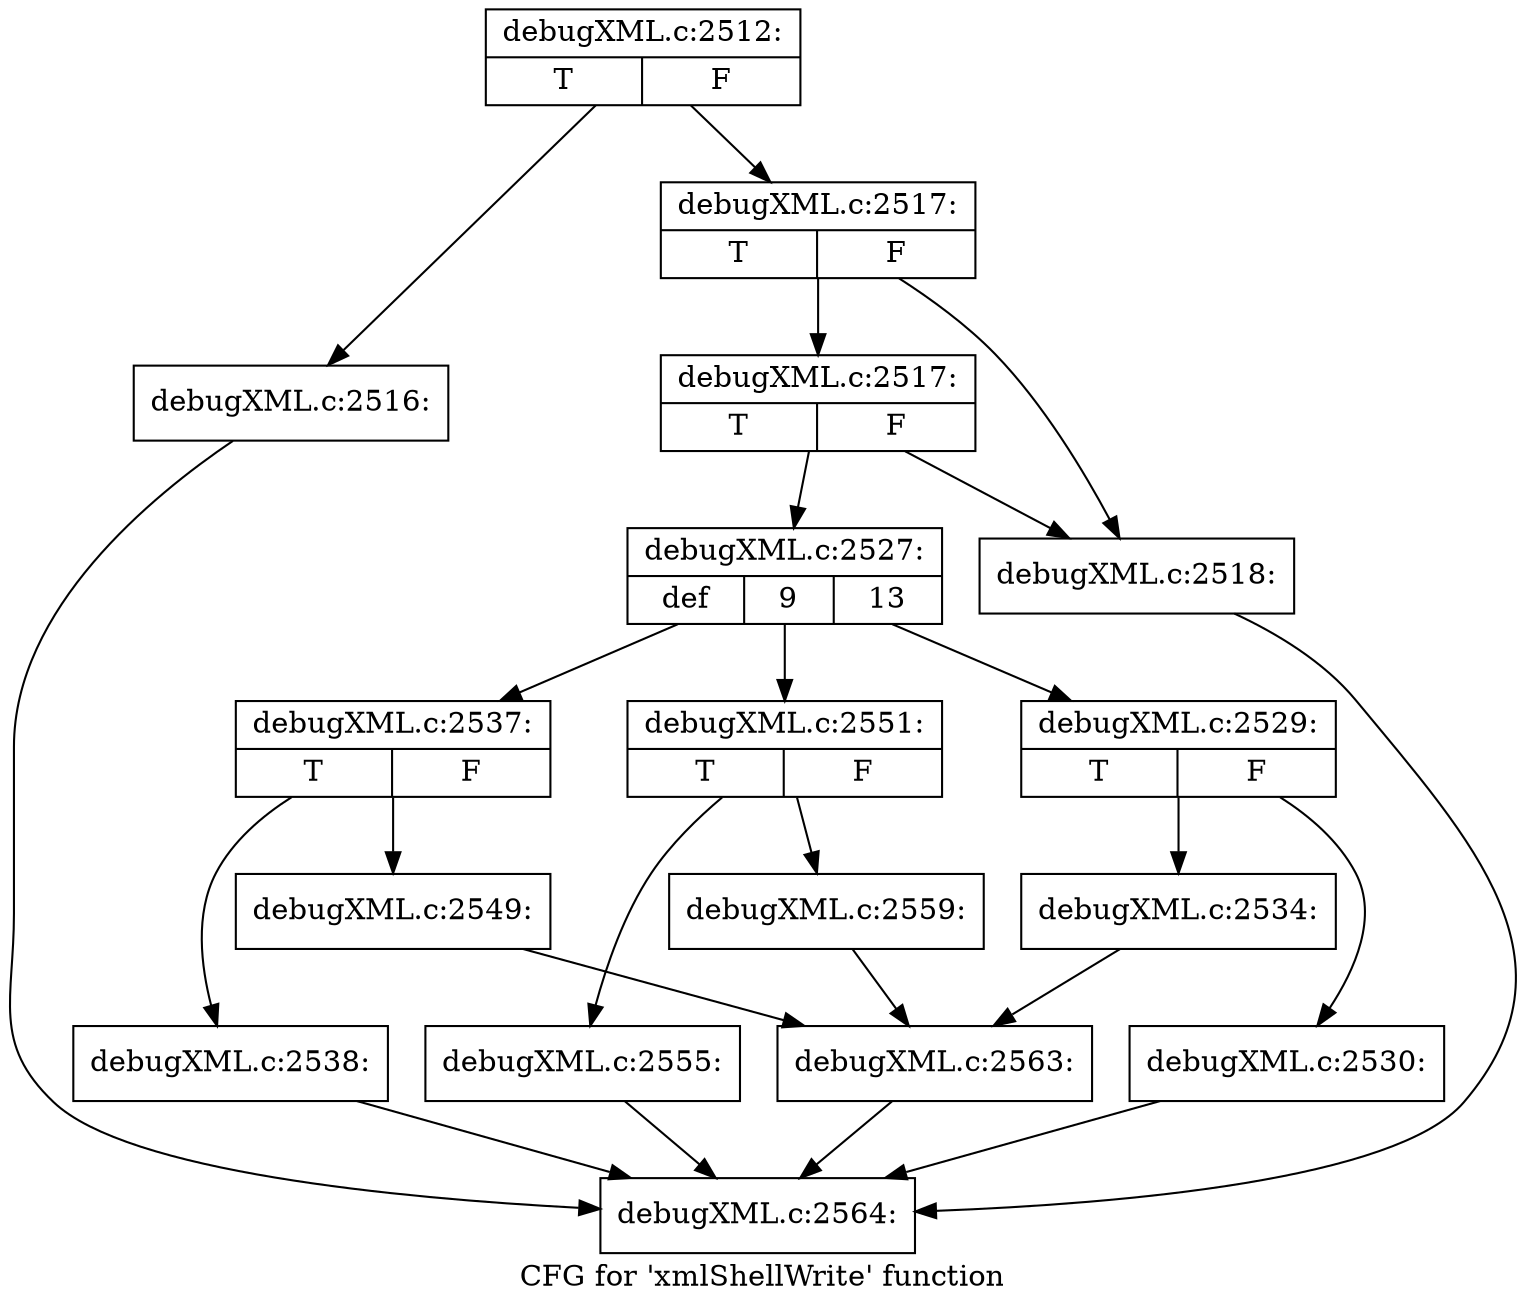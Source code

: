 digraph "CFG for 'xmlShellWrite' function" {
	label="CFG for 'xmlShellWrite' function";

	Node0x49bd830 [shape=record,label="{debugXML.c:2512:|{<s0>T|<s1>F}}"];
	Node0x49bd830 -> Node0x49c7050;
	Node0x49bd830 -> Node0x49c70a0;
	Node0x49c7050 [shape=record,label="{debugXML.c:2516:}"];
	Node0x49c7050 -> Node0x49bdb60;
	Node0x49c70a0 [shape=record,label="{debugXML.c:2517:|{<s0>T|<s1>F}}"];
	Node0x49c70a0 -> Node0x49c7560;
	Node0x49c70a0 -> Node0x49c7600;
	Node0x49c7600 [shape=record,label="{debugXML.c:2517:|{<s0>T|<s1>F}}"];
	Node0x49c7600 -> Node0x49c7560;
	Node0x49c7600 -> Node0x49c75b0;
	Node0x49c7560 [shape=record,label="{debugXML.c:2518:}"];
	Node0x49c7560 -> Node0x49bdb60;
	Node0x49c75b0 [shape=record,label="{debugXML.c:2527:|{<s0>def|<s1>9|<s2>13}}"];
	Node0x49c75b0 -> Node0x49c8150;
	Node0x49c75b0 -> Node0x49c8490;
	Node0x49c75b0 -> Node0x49c8f20;
	Node0x49c8490 [shape=record,label="{debugXML.c:2529:|{<s0>T|<s1>F}}"];
	Node0x49c8490 -> Node0x49c8580;
	Node0x49c8490 -> Node0x49c85d0;
	Node0x49c8580 [shape=record,label="{debugXML.c:2530:}"];
	Node0x49c8580 -> Node0x49bdb60;
	Node0x49c85d0 [shape=record,label="{debugXML.c:2534:}"];
	Node0x49c85d0 -> Node0x49c7f40;
	Node0x49c8f20 [shape=record,label="{debugXML.c:2537:|{<s0>T|<s1>F}}"];
	Node0x49c8f20 -> Node0x49c9250;
	Node0x49c8f20 -> Node0x49c9b70;
	Node0x49c9250 [shape=record,label="{debugXML.c:2538:}"];
	Node0x49c9250 -> Node0x49bdb60;
	Node0x49c9b70 [shape=record,label="{debugXML.c:2549:}"];
	Node0x49c9b70 -> Node0x49c7f40;
	Node0x49c8150 [shape=record,label="{debugXML.c:2551:|{<s0>T|<s1>F}}"];
	Node0x49c8150 -> Node0x49c8a10;
	Node0x49c8150 -> Node0x4968800;
	Node0x49c8a10 [shape=record,label="{debugXML.c:2555:}"];
	Node0x49c8a10 -> Node0x49bdb60;
	Node0x4968800 [shape=record,label="{debugXML.c:2559:}"];
	Node0x4968800 -> Node0x49c7f40;
	Node0x49c7f40 [shape=record,label="{debugXML.c:2563:}"];
	Node0x49c7f40 -> Node0x49bdb60;
	Node0x49bdb60 [shape=record,label="{debugXML.c:2564:}"];
}
